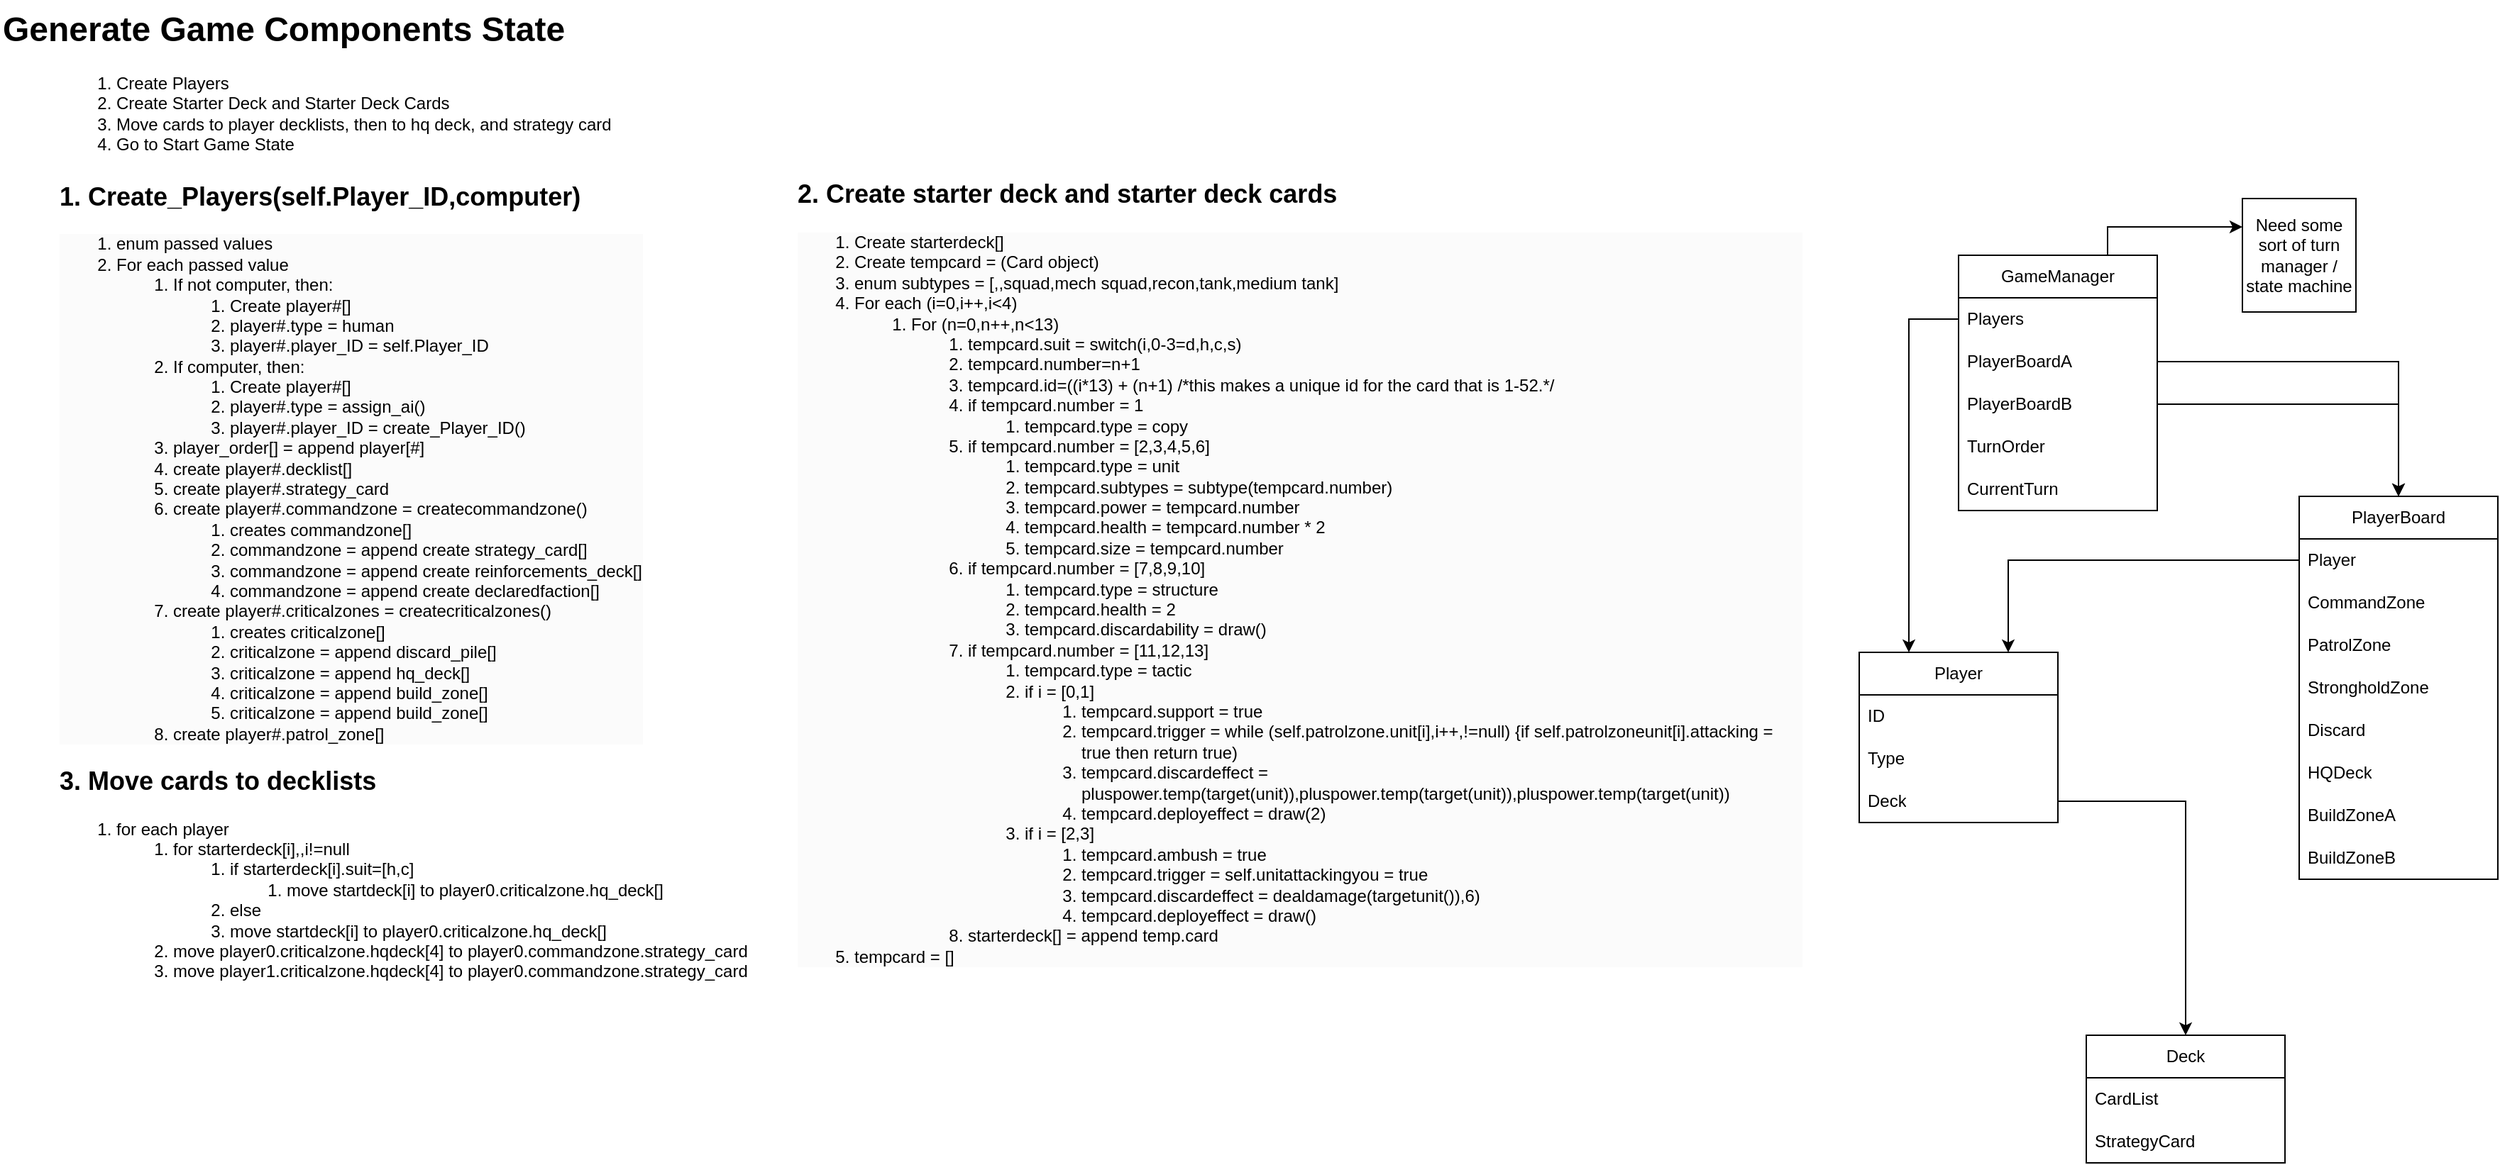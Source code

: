 <mxfile version="21.6.7" type="github">
  <diagram name="Page-1" id="s4J2r13Z4FjWrLX-6--q">
    <mxGraphModel dx="2524" dy="1856" grid="1" gridSize="10" guides="1" tooltips="1" connect="1" arrows="1" fold="1" page="1" pageScale="1" pageWidth="850" pageHeight="1100" math="0" shadow="0">
      <root>
        <mxCell id="0" />
        <mxCell id="1" parent="0" />
        <mxCell id="V-au0ZbSxMBXly3sJU-p-1" value="&lt;h1 style=&quot;margin-top: 0px;&quot;&gt;Generate Game Components State&lt;/h1&gt;&lt;ol&gt;&lt;ol&gt;&lt;li&gt;Create Players&lt;/li&gt;&lt;li&gt;&lt;span style=&quot;background-color: initial;&quot;&gt;Create Starter Deck and Starter Deck Cards&lt;/span&gt;&lt;/li&gt;&lt;li&gt;&lt;span style=&quot;background-color: initial;&quot;&gt;Move cards to player decklists, then to hq deck, and strategy card&lt;/span&gt;&lt;/li&gt;&lt;li&gt;Go to Start Game State&lt;/li&gt;&lt;/ol&gt;&lt;/ol&gt;" style="text;html=1;whiteSpace=wrap;overflow=hidden;rounded=0;" parent="1" vertex="1">
          <mxGeometry x="-840" y="-1080" width="450" height="110" as="geometry" />
        </mxCell>
        <UserObject label="&lt;h2&gt;1. Create_Players(self.Player_ID,computer)&lt;/h2&gt;&lt;ol style=&quot;forced-color-adjust: none; color: rgb(0, 0, 0); font-family: Helvetica; font-size: 12px; font-style: normal; font-variant-ligatures: normal; font-variant-caps: normal; font-weight: 400; letter-spacing: normal; orphans: 2; text-indent: 0px; text-transform: none; widows: 2; word-spacing: 0px; -webkit-text-stroke-width: 0px; white-space: normal; background-color: rgb(251, 251, 251); text-decoration-thickness: initial; text-decoration-style: initial; text-decoration-color: initial;&quot;&gt;&lt;li&gt;enum passed values&lt;br&gt;&lt;/li&gt;&lt;li&gt;For each passed value&lt;br&gt;&lt;/li&gt;&lt;ol style=&quot;forced-color-adjust: none;&quot;&gt;&lt;li&gt;If not computer, then:&lt;br&gt;&lt;/li&gt;&lt;ol style=&quot;forced-color-adjust: none;&quot;&gt;&lt;li&gt;Create player#[]&lt;br&gt;&lt;/li&gt;&lt;li&gt;&lt;span style=&quot;background-color: initial;&quot;&gt;player#.type = human&lt;/span&gt;&lt;br&gt;&lt;/li&gt;&lt;li&gt;&lt;span style=&quot;background-color: initial;&quot;&gt;player#.player_ID = self.Player_ID&lt;/span&gt;&lt;br&gt;&lt;/li&gt;&lt;/ol&gt;&lt;li&gt;&lt;span style=&quot;background-color: initial;&quot;&gt;If computer, then:&lt;/span&gt;&lt;br&gt;&lt;/li&gt;&lt;ol style=&quot;forced-color-adjust: none;&quot;&gt;&lt;li&gt;&lt;span style=&quot;background-color: initial;&quot;&gt;Create player#[]&lt;/span&gt;&lt;br&gt;&lt;/li&gt;&lt;li&gt;&lt;span style=&quot;background-color: initial;&quot;&gt;player#.type = assign_ai()&lt;/span&gt;&lt;br&gt;&lt;/li&gt;&lt;li&gt;&lt;span style=&quot;background-color: initial;&quot;&gt;player#.player_ID = create_Player_ID()&lt;/span&gt;&lt;br&gt;&lt;/li&gt;&lt;/ol&gt;&lt;li&gt;player_order[] = append player[#]&lt;br&gt;&lt;/li&gt;&lt;li&gt;&lt;span style=&quot;background-color: initial;&quot;&gt;create player#.decklist[]&amp;nbsp;&lt;/span&gt;&lt;br&gt;&lt;/li&gt;&lt;li&gt;&lt;span style=&quot;background-color: initial;&quot;&gt;create player#.strategy_card&lt;/span&gt;&lt;br&gt;&lt;/li&gt;&lt;li&gt;&lt;span style=&quot;background-color: initial;&quot;&gt;create player#.commandzone = createcommandzone()&lt;/span&gt;&lt;br&gt;&lt;/li&gt;&lt;ol style=&quot;forced-color-adjust: none;&quot;&gt;&lt;li&gt;&lt;span style=&quot;background-color: initial;&quot;&gt;creates commandzone[]&lt;/span&gt;&lt;br&gt;&lt;/li&gt;&lt;li&gt;&lt;span style=&quot;background-color: initial;&quot;&gt;commandzone = append create strategy_card[]&lt;/span&gt;&lt;br&gt;&lt;/li&gt;&lt;li&gt;&lt;span style=&quot;background-color: initial;&quot;&gt;commandzone = append create reinforcements_deck[]&lt;/span&gt;&lt;br&gt;&lt;/li&gt;&lt;li&gt;&lt;span style=&quot;background-color: initial;&quot;&gt;commandzone = append create declaredfaction[]&lt;/span&gt;&lt;br&gt;&lt;/li&gt;&lt;/ol&gt;&lt;li&gt;create player#.criticalzones = createcriticalzones()&lt;br&gt;&lt;/li&gt;&lt;ol style=&quot;forced-color-adjust: none;&quot;&gt;&lt;li&gt;creates criticalzone[]&lt;br&gt;&lt;/li&gt;&lt;li&gt;criticalzone = append discard_pile[]&lt;br&gt;&lt;/li&gt;&lt;li&gt;criticalzone = append hq_deck[]&lt;br&gt;&lt;/li&gt;&lt;li&gt;criticalzone = append build_zone[]&lt;br&gt;&lt;/li&gt;&lt;li&gt;criticalzone = append build_zone[]&lt;br&gt;&lt;/li&gt;&lt;/ol&gt;&lt;li&gt;create player#.patrol_zone[]&lt;br&gt;&lt;/li&gt;&lt;/ol&gt;&lt;/ol&gt;" link="&#xa;&lt;ol style=&quot;forced-color-adjust: none; color: rgb(0, 0, 0); font-family: Helvetica; font-size: 12px; font-style: normal; font-variant-ligatures: normal; font-variant-caps: normal; font-weight: 400; letter-spacing: normal; orphans: 2; text-align: left; text-indent: 0px; text-transform: none; widows: 2; word-spacing: 0px; -webkit-text-stroke-width: 0px; white-space: normal; background-color: rgb(251, 251, 251); text-decoration-thickness: initial; text-decoration-style: initial; text-decoration-color: initial;&quot;&gt;&lt;li style=&quot;forced-color-adjust: none;&quot;&gt;Create_Players(self.Player_ID,computer)&lt;/li&gt;&lt;ol style=&quot;forced-color-adjust: none;&quot;&gt;&lt;li style=&quot;forced-color-adjust: none;&quot;&gt;enum passed values&lt;/li&gt;&lt;li style=&quot;forced-color-adjust: none;&quot;&gt;For each passed value&lt;/li&gt;&lt;ol style=&quot;forced-color-adjust: none;&quot;&gt;&lt;li style=&quot;forced-color-adjust: none;&quot;&gt;If not computer, then:&lt;/li&gt;&lt;ol style=&quot;forced-color-adjust: none;&quot;&gt;&lt;li style=&quot;forced-color-adjust: none;&quot;&gt;Create player#[]&lt;/li&gt;&lt;li style=&quot;forced-color-adjust: none;&quot;&gt;&lt;span style=&quot;forced-color-adjust: none; background-color: initial;&quot;&gt;player#.type = human&lt;/span&gt;&lt;br style=&quot;forced-color-adjust: none;&quot;&gt;&lt;/li&gt;&lt;li style=&quot;forced-color-adjust: none;&quot;&gt;&lt;span style=&quot;forced-color-adjust: none; background-color: initial;&quot;&gt;player#.player_ID = self.Player_ID&lt;/span&gt;&lt;/li&gt;&lt;/ol&gt;&lt;li style=&quot;forced-color-adjust: none;&quot;&gt;&lt;span style=&quot;forced-color-adjust: none; background-color: initial;&quot;&gt;If computer, then:&lt;/span&gt;&lt;br style=&quot;forced-color-adjust: none;&quot;&gt;&lt;/li&gt;&lt;ol style=&quot;forced-color-adjust: none;&quot;&gt;&lt;li style=&quot;forced-color-adjust: none;&quot;&gt;&lt;span style=&quot;forced-color-adjust: none; background-color: initial;&quot;&gt;Create player#[]&lt;/span&gt;&lt;/li&gt;&lt;li style=&quot;forced-color-adjust: none;&quot;&gt;&lt;span style=&quot;forced-color-adjust: none; background-color: initial;&quot;&gt;player#.type = assign_ai()&lt;/span&gt;&lt;br style=&quot;forced-color-adjust: none;&quot;&gt;&lt;/li&gt;&lt;li style=&quot;forced-color-adjust: none;&quot;&gt;&lt;span style=&quot;forced-color-adjust: none; background-color: initial;&quot;&gt;player#.player_ID = create_Player_ID()&lt;/span&gt;&lt;/li&gt;&lt;/ol&gt;&lt;li style=&quot;forced-color-adjust: none;&quot;&gt;player_order[] = append player[#]&lt;/li&gt;&lt;li style=&quot;forced-color-adjust: none;&quot;&gt;&lt;span style=&quot;forced-color-adjust: none; background-color: initial;&quot;&gt;create player#.decklist[]&amp;nbsp;&lt;/span&gt;&lt;/li&gt;&lt;li style=&quot;forced-color-adjust: none;&quot;&gt;&lt;span style=&quot;forced-color-adjust: none; background-color: initial;&quot;&gt;create player#.strategy_card&lt;/span&gt;&lt;/li&gt;&lt;li style=&quot;forced-color-adjust: none;&quot;&gt;&lt;span style=&quot;forced-color-adjust: none; background-color: initial;&quot;&gt;create player#.commandzone = createcommandzone()&lt;/span&gt;&lt;/li&gt;&lt;ol style=&quot;forced-color-adjust: none;&quot;&gt;&lt;li style=&quot;forced-color-adjust: none;&quot;&gt;&lt;span style=&quot;forced-color-adjust: none; background-color: initial;&quot;&gt;creates commandzone[]&lt;/span&gt;&lt;/li&gt;&lt;li style=&quot;forced-color-adjust: none;&quot;&gt;&lt;span style=&quot;forced-color-adjust: none; background-color: initial;&quot;&gt;commandzone = append create strategy_card[]&lt;/span&gt;&lt;/li&gt;&lt;li style=&quot;forced-color-adjust: none;&quot;&gt;&lt;span style=&quot;forced-color-adjust: none; background-color: initial;&quot;&gt;commandzone = append create reinforcements_deck[]&lt;/span&gt;&lt;/li&gt;&lt;li style=&quot;forced-color-adjust: none;&quot;&gt;&lt;span style=&quot;forced-color-adjust: none; background-color: initial;&quot;&gt;commandzone = append create declaredfaction[]&lt;/span&gt;&lt;/li&gt;&lt;/ol&gt;&lt;li style=&quot;forced-color-adjust: none;&quot;&gt;create player#.criticalzones = createcriticalzones()&lt;/li&gt;&lt;ol style=&quot;forced-color-adjust: none;&quot;&gt;&lt;li style=&quot;forced-color-adjust: none;&quot;&gt;creates criticalzone[]&lt;/li&gt;&lt;li style=&quot;forced-color-adjust: none;&quot;&gt;criticalzone = append discard_pile[]&lt;/li&gt;&lt;li style=&quot;forced-color-adjust: none;&quot;&gt;criticalzone = append hq_deck[]&lt;/li&gt;&lt;li style=&quot;forced-color-adjust: none;&quot;&gt;criticalzone = append build_zone[]&lt;/li&gt;&lt;li style=&quot;forced-color-adjust: none;&quot;&gt;criticalzone = append build_zone[]&lt;/li&gt;&lt;/ol&gt;&lt;li style=&quot;forced-color-adjust: none;&quot;&gt;create player#.patrol_zone[]&lt;/li&gt;&lt;/ol&gt;&lt;/ol&gt;&lt;/ol&gt;&#xa;&#xa;" id="V-au0ZbSxMBXly3sJU-p-3">
          <mxCell style="text;html=1;align=left;verticalAlign=middle;whiteSpace=wrap;rounded=0;" parent="1" vertex="1">
            <mxGeometry x="-800" y="-960" width="480" height="410" as="geometry" />
          </mxCell>
        </UserObject>
        <UserObject label="&lt;br&gt;&lt;h2&gt;2. Create starter deck and starter deck cards&lt;/h2&gt;&lt;ol style=&quot;forced-color-adjust: none; color: rgb(0, 0, 0); font-family: Helvetica; font-size: 12px; font-style: normal; font-variant-ligatures: normal; font-variant-caps: normal; font-weight: 400; letter-spacing: normal; orphans: 2; text-indent: 0px; text-transform: none; widows: 2; word-spacing: 0px; -webkit-text-stroke-width: 0px; white-space: normal; background-color: rgb(251, 251, 251); text-decoration-thickness: initial; text-decoration-style: initial; text-decoration-color: initial;&quot;&gt;&lt;li&gt;Create starterdeck[]&lt;br&gt;&lt;/li&gt;&lt;li&gt;Create tempcard = (Card object)&lt;br&gt;&lt;/li&gt;&lt;li&gt;enum subtypes = [,,squad,mech squad,recon,tank,medium tank]&lt;br&gt;&lt;/li&gt;&lt;li&gt;For each (i=0,i++,i&amp;lt;4)&lt;br&gt;&lt;/li&gt;&lt;ol style=&quot;forced-color-adjust: none;&quot;&gt;&lt;li&gt;For (n=0,n++,n&amp;lt;13)&lt;br&gt;&lt;/li&gt;&lt;ol style=&quot;forced-color-adjust: none;&quot;&gt;&lt;li&gt;tempcard.suit = switch(i,0-3=d,h,c,s)&lt;br&gt;&lt;/li&gt;&lt;li&gt;tempcard.number=n+1&lt;br&gt;&lt;/li&gt;&lt;li&gt;tempcard.id=((i*13) + (n+1) /*this makes a unique id for the card that is 1-52.*/&lt;br&gt;&lt;/li&gt;&lt;li&gt;if tempcard.number = 1&lt;br&gt;&lt;/li&gt;&lt;ol style=&quot;forced-color-adjust: none;&quot;&gt;&lt;li&gt;tempcard.type = copy&lt;br&gt;&lt;/li&gt;&lt;/ol&gt;&lt;li&gt;if tempcard.number = [2,3,4,5,6]&lt;br&gt;&lt;/li&gt;&lt;ol style=&quot;forced-color-adjust: none;&quot;&gt;&lt;li&gt;tempcard.type = unit&lt;br&gt;&lt;/li&gt;&lt;li&gt;tempcard.subtypes = subtype(tempcard.number)&lt;br&gt;&lt;/li&gt;&lt;li&gt;tempcard.power = tempcard.number&lt;br&gt;&lt;/li&gt;&lt;li&gt;tempcard.health = tempcard.number * 2&lt;br&gt;&lt;/li&gt;&lt;li&gt;tempcard.size = tempcard.number&lt;br&gt;&lt;/li&gt;&lt;/ol&gt;&lt;li&gt;if tempcard.number = [7,8,9,10]&lt;br&gt;&lt;/li&gt;&lt;ol style=&quot;forced-color-adjust: none;&quot;&gt;&lt;li&gt;tempcard.type = structure&lt;br&gt;&lt;/li&gt;&lt;li&gt;tempcard.health = 2&lt;br&gt;&lt;/li&gt;&lt;li&gt;tempcard.discardability = draw()&lt;br&gt;&lt;/li&gt;&lt;/ol&gt;&lt;li&gt;if tempcard.number = [11,12,13]&lt;br&gt;&lt;/li&gt;&lt;ol style=&quot;forced-color-adjust: none;&quot;&gt;&lt;li&gt;tempcard.type = tactic&lt;br&gt;&lt;/li&gt;&lt;li&gt;&lt;span style=&quot;background-color: initial;&quot;&gt;if i = [0,1]&lt;/span&gt;&lt;br&gt;&lt;/li&gt;&lt;ol style=&quot;forced-color-adjust: none;&quot;&gt;&lt;li&gt;tempcard.support = true&lt;br&gt;&lt;/li&gt;&lt;li&gt;&lt;span style=&quot;background-color: initial;&quot;&gt;tempcard.trigger =&amp;nbsp;&lt;/span&gt;while (self.patrolzone.unit[i],i++,!=null) {if self.patrolzoneunit[i].attacking = true then return true)&lt;br&gt;&lt;/li&gt;&lt;li&gt;tempcard.discardeffect = pluspower.temp(target(unit)),pluspower.temp(target(unit)),pluspower.temp(target(unit))&lt;br&gt;&lt;/li&gt;&lt;li&gt;tempcard.deployeffect = draw(2)&lt;br&gt;&lt;/li&gt;&lt;/ol&gt;&lt;li&gt;if i = [2,3]&lt;br&gt;&lt;/li&gt;&lt;ol style=&quot;forced-color-adjust: none;&quot;&gt;&lt;li&gt;tempcard.ambush = true&lt;br&gt;&lt;/li&gt;&lt;li&gt;tempcard.trigger = self.unitattackingyou = true&lt;br&gt;&lt;/li&gt;&lt;li&gt;tempcard.discardeffect = dealdamage(targetunit()),6)&lt;br&gt;&lt;/li&gt;&lt;li&gt;tempcard.deployeffect = draw()&lt;br&gt;&lt;/li&gt;&lt;/ol&gt;&lt;/ol&gt;&lt;li&gt;starterdeck[] = append temp.card&lt;br&gt;&lt;/li&gt;&lt;/ol&gt;&lt;/ol&gt;&lt;li&gt;tempcard = []&amp;nbsp; &amp;nbsp;&lt;br&gt;&lt;/li&gt;&lt;/ol&gt;&lt;br class=&quot;Apple-interchange-newline&quot;&gt;&lt;div&gt;&lt;br&gt;&lt;/div&gt;" link="&#xa;&lt;ol style=&quot;forced-color-adjust: none; color: rgb(0, 0, 0); font-family: Helvetica; font-size: 12px; font-style: normal; font-variant-ligatures: normal; font-variant-caps: normal; font-weight: 400; letter-spacing: normal; orphans: 2; text-align: left; text-indent: 0px; text-transform: none; widows: 2; word-spacing: 0px; -webkit-text-stroke-width: 0px; white-space: normal; background-color: rgb(251, 251, 251); text-decoration-thickness: initial; text-decoration-style: initial; text-decoration-color: initial;&quot;&gt;&lt;li style=&quot;forced-color-adjust: none;&quot;&gt;Create starter deck and starter deck cards&lt;/li&gt;&lt;ol style=&quot;forced-color-adjust: none;&quot;&gt;&lt;li style=&quot;forced-color-adjust: none;&quot;&gt;Create starterdeck[]&lt;/li&gt;&lt;li style=&quot;forced-color-adjust: none;&quot;&gt;Create tempcard = (Card object)&lt;/li&gt;&lt;li style=&quot;forced-color-adjust: none;&quot;&gt;enum subtypes = [,,squad,mech squad,recon,tank,medium tank]&lt;/li&gt;&lt;li style=&quot;forced-color-adjust: none;&quot;&gt;For each (i=0,i++,i&amp;lt;4)&lt;/li&gt;&lt;ol style=&quot;forced-color-adjust: none;&quot;&gt;&lt;li style=&quot;forced-color-adjust: none;&quot;&gt;For (n=0,n++,n&amp;lt;13)&lt;/li&gt;&lt;ol style=&quot;forced-color-adjust: none;&quot;&gt;&lt;li style=&quot;forced-color-adjust: none;&quot;&gt;tempcard.suit = switch(i,0-3=d,h,c,s)&lt;/li&gt;&lt;li style=&quot;forced-color-adjust: none;&quot;&gt;tempcard.number=n+1&lt;/li&gt;&lt;li style=&quot;forced-color-adjust: none;&quot;&gt;tempcard.id=((i*13) + (n+1) /*this makes a unique id for the card that is 1-52.*/&lt;/li&gt;&lt;li style=&quot;forced-color-adjust: none;&quot;&gt;if tempcard.number = 1&lt;/li&gt;&lt;ol style=&quot;forced-color-adjust: none;&quot;&gt;&lt;li style=&quot;forced-color-adjust: none;&quot;&gt;tempcard.type = copy&lt;/li&gt;&lt;/ol&gt;&lt;li style=&quot;forced-color-adjust: none;&quot;&gt;if tempcard.number = [2,3,4,5,6]&lt;/li&gt;&lt;ol style=&quot;forced-color-adjust: none;&quot;&gt;&lt;li style=&quot;forced-color-adjust: none;&quot;&gt;tempcard.type = unit&lt;/li&gt;&lt;li style=&quot;forced-color-adjust: none;&quot;&gt;tempcard.subtypes = subtype(tempcard.number)&lt;/li&gt;&lt;li style=&quot;forced-color-adjust: none;&quot;&gt;tempcard.power = tempcard.number&lt;/li&gt;&lt;li style=&quot;forced-color-adjust: none;&quot;&gt;tempcard.health = tempcard.number * 2&lt;/li&gt;&lt;li style=&quot;forced-color-adjust: none;&quot;&gt;tempcard.size = tempcard.number&lt;/li&gt;&lt;/ol&gt;&lt;li style=&quot;forced-color-adjust: none;&quot;&gt;if tempcard.number = [7,8,9,10]&lt;/li&gt;&lt;ol style=&quot;forced-color-adjust: none;&quot;&gt;&lt;li style=&quot;forced-color-adjust: none;&quot;&gt;tempcard.type = structure&lt;/li&gt;&lt;li style=&quot;forced-color-adjust: none;&quot;&gt;tempcard.health = 2&lt;/li&gt;&lt;li style=&quot;forced-color-adjust: none;&quot;&gt;tempcard.discardability = draw()&lt;/li&gt;&lt;/ol&gt;&lt;li style=&quot;forced-color-adjust: none;&quot;&gt;if tempcard.number = [11,12,13]&lt;/li&gt;&lt;ol style=&quot;forced-color-adjust: none;&quot;&gt;&lt;li style=&quot;forced-color-adjust: none;&quot;&gt;tempcard.type = tactic&lt;/li&gt;&lt;li style=&quot;forced-color-adjust: none;&quot;&gt;&lt;span style=&quot;forced-color-adjust: none; background-color: initial;&quot;&gt;if i = [0,1]&lt;/span&gt;&lt;/li&gt;&lt;ol style=&quot;forced-color-adjust: none;&quot;&gt;&lt;li style=&quot;forced-color-adjust: none;&quot;&gt;tempcard.support = true&lt;/li&gt;&lt;li style=&quot;forced-color-adjust: none;&quot;&gt;&lt;span style=&quot;forced-color-adjust: none; background-color: initial;&quot;&gt;tempcard.trigger =&amp;nbsp;&lt;/span&gt;while (self.patrolzone.unit[i],i++,!=null) {if self.patrolzoneunit[i].attacking = true then return true)&lt;/li&gt;&lt;li style=&quot;forced-color-adjust: none;&quot;&gt;tempcard.discardeffect = pluspower.temp(target(unit)),pluspower.temp(target(unit)),pluspower.temp(target(unit))&lt;/li&gt;&lt;li style=&quot;forced-color-adjust: none;&quot;&gt;tempcard.deployeffect = draw(2)&lt;/li&gt;&lt;/ol&gt;&lt;li style=&quot;forced-color-adjust: none;&quot;&gt;if i = [2,3]&lt;/li&gt;&lt;ol style=&quot;forced-color-adjust: none;&quot;&gt;&lt;li style=&quot;forced-color-adjust: none;&quot;&gt;tempcard.ambush = true&lt;/li&gt;&lt;li style=&quot;forced-color-adjust: none;&quot;&gt;tempcard.trigger = self.unitattackingyou = true&lt;/li&gt;&lt;li style=&quot;forced-color-adjust: none;&quot;&gt;tempcard.discardeffect = dealdamage(targetunit()),6)&lt;/li&gt;&lt;li style=&quot;forced-color-adjust: none;&quot;&gt;tempcard.deployeffect = draw()&lt;/li&gt;&lt;/ol&gt;&lt;/ol&gt;&lt;li style=&quot;forced-color-adjust: none;&quot;&gt;starterdeck[] = append temp.card&lt;/li&gt;&lt;/ol&gt;&lt;/ol&gt;&lt;li style=&quot;forced-color-adjust: none;&quot;&gt;tempcard = []&amp;nbsp; &amp;nbsp;&lt;/li&gt;&lt;/ol&gt;&lt;/ol&gt;&lt;br class=&quot;Apple-interchange-newline&quot;&gt;&#xa;&#xa;" id="V-au0ZbSxMBXly3sJU-p-6">
          <mxCell style="text;html=1;align=left;verticalAlign=middle;whiteSpace=wrap;rounded=0;" parent="1" vertex="1">
            <mxGeometry x="-280" y="-960" width="710" height="580" as="geometry" />
          </mxCell>
        </UserObject>
        <mxCell id="V-au0ZbSxMBXly3sJU-p-7" value="&lt;h2&gt;&lt;span style=&quot;background-color: initial;&quot;&gt;3. Move cards to decklists&amp;nbsp;&lt;/span&gt;&lt;/h2&gt;&lt;ol style=&quot;&quot;&gt;&lt;li&gt;&lt;span style=&quot;background-color: initial;&quot;&gt;for each player&lt;/span&gt;&lt;br&gt;&lt;/li&gt;&lt;ol&gt;&lt;li&gt;&lt;span style=&quot;background-color: initial;&quot;&gt;for starterdeck[i],,i!=null&lt;/span&gt;&lt;br&gt;&lt;/li&gt;&lt;ol&gt;&lt;li&gt;&lt;span style=&quot;background-color: initial;&quot;&gt;if starterdeck[i].suit=[h,c]&lt;/span&gt;&lt;br&gt;&lt;/li&gt;&lt;ol&gt;&lt;li&gt;&lt;span style=&quot;background-color: initial;&quot;&gt;move startdeck[i] to player0.criticalzone.hq_deck[]&lt;/span&gt;&lt;br&gt;&lt;/li&gt;&lt;/ol&gt;&lt;li&gt;&lt;span style=&quot;background-color: initial;&quot;&gt;else&lt;/span&gt;&lt;br&gt;&lt;/li&gt;&lt;li&gt;&lt;span style=&quot;background-color: initial;&quot;&gt;move startdeck[i] to&amp;nbsp;player0.criticalzone.hq_deck[]&lt;/span&gt;&lt;br&gt;&lt;/li&gt;&lt;/ol&gt;&lt;li&gt;&lt;span style=&quot;background-color: initial;&quot;&gt;move player0.criticalzone.hqdeck[4] to player0.commandzone.strategy_card&lt;/span&gt;&lt;br&gt;&lt;/li&gt;&lt;li&gt;&lt;span style=&quot;background-color: initial;&quot;&gt;move player1.criticalzone.hqdeck[4] to player0.commandzone.strategy_card&lt;/span&gt;&lt;/li&gt;&lt;/ol&gt;&lt;/ol&gt;" style="text;html=1;align=left;verticalAlign=middle;whiteSpace=wrap;rounded=0;" parent="1" vertex="1">
          <mxGeometry x="-800" y="-550" width="500" height="170" as="geometry" />
        </mxCell>
        <mxCell id="fmPOmeh7_gXUXdGmqdAh-1" value="Player" style="swimlane;fontStyle=0;childLayout=stackLayout;horizontal=1;startSize=30;horizontalStack=0;resizeParent=1;resizeParentMax=0;resizeLast=0;collapsible=1;marginBottom=0;whiteSpace=wrap;html=1;" vertex="1" parent="1">
          <mxGeometry x="470" y="-620" width="140" height="120" as="geometry">
            <mxRectangle x="520" y="-980" width="70" height="30" as="alternateBounds" />
          </mxGeometry>
        </mxCell>
        <mxCell id="fmPOmeh7_gXUXdGmqdAh-3" value="ID" style="text;strokeColor=none;fillColor=none;align=left;verticalAlign=middle;spacingLeft=4;spacingRight=4;overflow=hidden;points=[[0,0.5],[1,0.5]];portConstraint=eastwest;rotatable=0;whiteSpace=wrap;html=1;" vertex="1" parent="fmPOmeh7_gXUXdGmqdAh-1">
          <mxGeometry y="30" width="140" height="30" as="geometry" />
        </mxCell>
        <mxCell id="fmPOmeh7_gXUXdGmqdAh-2" value="Type" style="text;strokeColor=none;fillColor=none;align=left;verticalAlign=middle;spacingLeft=4;spacingRight=4;overflow=hidden;points=[[0,0.5],[1,0.5]];portConstraint=eastwest;rotatable=0;whiteSpace=wrap;html=1;" vertex="1" parent="fmPOmeh7_gXUXdGmqdAh-1">
          <mxGeometry y="60" width="140" height="30" as="geometry" />
        </mxCell>
        <mxCell id="fmPOmeh7_gXUXdGmqdAh-4" value="Deck" style="text;strokeColor=none;fillColor=none;align=left;verticalAlign=middle;spacingLeft=4;spacingRight=4;overflow=hidden;points=[[0,0.5],[1,0.5]];portConstraint=eastwest;rotatable=0;whiteSpace=wrap;html=1;" vertex="1" parent="fmPOmeh7_gXUXdGmqdAh-1">
          <mxGeometry y="90" width="140" height="30" as="geometry" />
        </mxCell>
        <mxCell id="fmPOmeh7_gXUXdGmqdAh-12" value="Deck" style="swimlane;fontStyle=0;childLayout=stackLayout;horizontal=1;startSize=30;horizontalStack=0;resizeParent=1;resizeParentMax=0;resizeLast=0;collapsible=1;marginBottom=0;whiteSpace=wrap;html=1;" vertex="1" parent="1">
          <mxGeometry x="630" y="-350" width="140" height="90" as="geometry" />
        </mxCell>
        <mxCell id="fmPOmeh7_gXUXdGmqdAh-13" value="CardList" style="text;strokeColor=none;fillColor=none;align=left;verticalAlign=middle;spacingLeft=4;spacingRight=4;overflow=hidden;points=[[0,0.5],[1,0.5]];portConstraint=eastwest;rotatable=0;whiteSpace=wrap;html=1;" vertex="1" parent="fmPOmeh7_gXUXdGmqdAh-12">
          <mxGeometry y="30" width="140" height="30" as="geometry" />
        </mxCell>
        <mxCell id="fmPOmeh7_gXUXdGmqdAh-14" value="StrategyCard" style="text;strokeColor=none;fillColor=none;align=left;verticalAlign=middle;spacingLeft=4;spacingRight=4;overflow=hidden;points=[[0,0.5],[1,0.5]];portConstraint=eastwest;rotatable=0;whiteSpace=wrap;html=1;" vertex="1" parent="fmPOmeh7_gXUXdGmqdAh-12">
          <mxGeometry y="60" width="140" height="30" as="geometry" />
        </mxCell>
        <mxCell id="fmPOmeh7_gXUXdGmqdAh-16" style="edgeStyle=orthogonalEdgeStyle;rounded=0;orthogonalLoop=1;jettySize=auto;html=1;exitX=1;exitY=0.5;exitDx=0;exitDy=0;entryX=0.5;entryY=0;entryDx=0;entryDy=0;" edge="1" parent="1" source="fmPOmeh7_gXUXdGmqdAh-4" target="fmPOmeh7_gXUXdGmqdAh-12">
          <mxGeometry relative="1" as="geometry" />
        </mxCell>
        <mxCell id="fmPOmeh7_gXUXdGmqdAh-17" value="PlayerBoard" style="swimlane;fontStyle=0;childLayout=stackLayout;horizontal=1;startSize=30;horizontalStack=0;resizeParent=1;resizeParentMax=0;resizeLast=0;collapsible=1;marginBottom=0;whiteSpace=wrap;html=1;" vertex="1" parent="1">
          <mxGeometry x="780" y="-730" width="140" height="270" as="geometry" />
        </mxCell>
        <mxCell id="fmPOmeh7_gXUXdGmqdAh-18" value="Player" style="text;strokeColor=none;fillColor=none;align=left;verticalAlign=middle;spacingLeft=4;spacingRight=4;overflow=hidden;points=[[0,0.5],[1,0.5]];portConstraint=eastwest;rotatable=0;whiteSpace=wrap;html=1;" vertex="1" parent="fmPOmeh7_gXUXdGmqdAh-17">
          <mxGeometry y="30" width="140" height="30" as="geometry" />
        </mxCell>
        <mxCell id="fmPOmeh7_gXUXdGmqdAh-28" value="CommandZone" style="text;strokeColor=none;fillColor=none;align=left;verticalAlign=middle;spacingLeft=4;spacingRight=4;overflow=hidden;points=[[0,0.5],[1,0.5]];portConstraint=eastwest;rotatable=0;whiteSpace=wrap;html=1;" vertex="1" parent="fmPOmeh7_gXUXdGmqdAh-17">
          <mxGeometry y="60" width="140" height="30" as="geometry" />
        </mxCell>
        <mxCell id="fmPOmeh7_gXUXdGmqdAh-27" value="PatrolZone" style="text;strokeColor=none;fillColor=none;align=left;verticalAlign=middle;spacingLeft=4;spacingRight=4;overflow=hidden;points=[[0,0.5],[1,0.5]];portConstraint=eastwest;rotatable=0;whiteSpace=wrap;html=1;" vertex="1" parent="fmPOmeh7_gXUXdGmqdAh-17">
          <mxGeometry y="90" width="140" height="30" as="geometry" />
        </mxCell>
        <mxCell id="fmPOmeh7_gXUXdGmqdAh-29" value="StrongholdZone" style="text;strokeColor=none;fillColor=none;align=left;verticalAlign=middle;spacingLeft=4;spacingRight=4;overflow=hidden;points=[[0,0.5],[1,0.5]];portConstraint=eastwest;rotatable=0;whiteSpace=wrap;html=1;" vertex="1" parent="fmPOmeh7_gXUXdGmqdAh-17">
          <mxGeometry y="120" width="140" height="30" as="geometry" />
        </mxCell>
        <mxCell id="fmPOmeh7_gXUXdGmqdAh-20" value="Discard" style="text;strokeColor=none;fillColor=none;align=left;verticalAlign=middle;spacingLeft=4;spacingRight=4;overflow=hidden;points=[[0,0.5],[1,0.5]];portConstraint=eastwest;rotatable=0;whiteSpace=wrap;html=1;" vertex="1" parent="fmPOmeh7_gXUXdGmqdAh-17">
          <mxGeometry y="150" width="140" height="30" as="geometry" />
        </mxCell>
        <mxCell id="fmPOmeh7_gXUXdGmqdAh-19" value="HQDeck" style="text;strokeColor=none;fillColor=none;align=left;verticalAlign=middle;spacingLeft=4;spacingRight=4;overflow=hidden;points=[[0,0.5],[1,0.5]];portConstraint=eastwest;rotatable=0;whiteSpace=wrap;html=1;" vertex="1" parent="fmPOmeh7_gXUXdGmqdAh-17">
          <mxGeometry y="180" width="140" height="30" as="geometry" />
        </mxCell>
        <mxCell id="fmPOmeh7_gXUXdGmqdAh-25" value="BuildZoneA" style="text;strokeColor=none;fillColor=none;align=left;verticalAlign=middle;spacingLeft=4;spacingRight=4;overflow=hidden;points=[[0,0.5],[1,0.5]];portConstraint=eastwest;rotatable=0;whiteSpace=wrap;html=1;" vertex="1" parent="fmPOmeh7_gXUXdGmqdAh-17">
          <mxGeometry y="210" width="140" height="30" as="geometry" />
        </mxCell>
        <mxCell id="fmPOmeh7_gXUXdGmqdAh-26" value="BuildZoneB" style="text;strokeColor=none;fillColor=none;align=left;verticalAlign=middle;spacingLeft=4;spacingRight=4;overflow=hidden;points=[[0,0.5],[1,0.5]];portConstraint=eastwest;rotatable=0;whiteSpace=wrap;html=1;" vertex="1" parent="fmPOmeh7_gXUXdGmqdAh-17">
          <mxGeometry y="240" width="140" height="30" as="geometry" />
        </mxCell>
        <mxCell id="fmPOmeh7_gXUXdGmqdAh-42" style="edgeStyle=orthogonalEdgeStyle;rounded=0;orthogonalLoop=1;jettySize=auto;html=1;exitX=0.75;exitY=0;exitDx=0;exitDy=0;entryX=0;entryY=0.25;entryDx=0;entryDy=0;" edge="1" parent="1" source="fmPOmeh7_gXUXdGmqdAh-21" target="fmPOmeh7_gXUXdGmqdAh-41">
          <mxGeometry relative="1" as="geometry" />
        </mxCell>
        <mxCell id="fmPOmeh7_gXUXdGmqdAh-21" value="GameManager" style="swimlane;fontStyle=0;childLayout=stackLayout;horizontal=1;startSize=30;horizontalStack=0;resizeParent=1;resizeParentMax=0;resizeLast=0;collapsible=1;marginBottom=0;whiteSpace=wrap;html=1;" vertex="1" parent="1">
          <mxGeometry x="540" y="-900" width="140" height="180" as="geometry" />
        </mxCell>
        <mxCell id="fmPOmeh7_gXUXdGmqdAh-35" value="Players" style="text;strokeColor=none;fillColor=none;align=left;verticalAlign=middle;spacingLeft=4;spacingRight=4;overflow=hidden;points=[[0,0.5],[1,0.5]];portConstraint=eastwest;rotatable=0;whiteSpace=wrap;html=1;" vertex="1" parent="fmPOmeh7_gXUXdGmqdAh-21">
          <mxGeometry y="30" width="140" height="30" as="geometry" />
        </mxCell>
        <mxCell id="fmPOmeh7_gXUXdGmqdAh-22" value="PlayerBoardA" style="text;strokeColor=none;fillColor=none;align=left;verticalAlign=middle;spacingLeft=4;spacingRight=4;overflow=hidden;points=[[0,0.5],[1,0.5]];portConstraint=eastwest;rotatable=0;whiteSpace=wrap;html=1;" vertex="1" parent="fmPOmeh7_gXUXdGmqdAh-21">
          <mxGeometry y="60" width="140" height="30" as="geometry" />
        </mxCell>
        <mxCell id="fmPOmeh7_gXUXdGmqdAh-23" value="PlayerBoardB" style="text;strokeColor=none;fillColor=none;align=left;verticalAlign=middle;spacingLeft=4;spacingRight=4;overflow=hidden;points=[[0,0.5],[1,0.5]];portConstraint=eastwest;rotatable=0;whiteSpace=wrap;html=1;" vertex="1" parent="fmPOmeh7_gXUXdGmqdAh-21">
          <mxGeometry y="90" width="140" height="30" as="geometry" />
        </mxCell>
        <mxCell id="fmPOmeh7_gXUXdGmqdAh-24" value="TurnOrder" style="text;strokeColor=none;fillColor=none;align=left;verticalAlign=middle;spacingLeft=4;spacingRight=4;overflow=hidden;points=[[0,0.5],[1,0.5]];portConstraint=eastwest;rotatable=0;whiteSpace=wrap;html=1;" vertex="1" parent="fmPOmeh7_gXUXdGmqdAh-21">
          <mxGeometry y="120" width="140" height="30" as="geometry" />
        </mxCell>
        <mxCell id="fmPOmeh7_gXUXdGmqdAh-34" value="CurrentTurn" style="text;strokeColor=none;fillColor=none;align=left;verticalAlign=middle;spacingLeft=4;spacingRight=4;overflow=hidden;points=[[0,0.5],[1,0.5]];portConstraint=eastwest;rotatable=0;whiteSpace=wrap;html=1;" vertex="1" parent="fmPOmeh7_gXUXdGmqdAh-21">
          <mxGeometry y="150" width="140" height="30" as="geometry" />
        </mxCell>
        <mxCell id="fmPOmeh7_gXUXdGmqdAh-30" style="edgeStyle=orthogonalEdgeStyle;rounded=0;orthogonalLoop=1;jettySize=auto;html=1;exitX=1;exitY=0.5;exitDx=0;exitDy=0;entryX=0.5;entryY=0;entryDx=0;entryDy=0;" edge="1" parent="1" source="fmPOmeh7_gXUXdGmqdAh-22" target="fmPOmeh7_gXUXdGmqdAh-17">
          <mxGeometry relative="1" as="geometry" />
        </mxCell>
        <mxCell id="fmPOmeh7_gXUXdGmqdAh-31" style="edgeStyle=orthogonalEdgeStyle;rounded=0;orthogonalLoop=1;jettySize=auto;html=1;exitX=1;exitY=0.5;exitDx=0;exitDy=0;entryX=0.5;entryY=0;entryDx=0;entryDy=0;" edge="1" parent="1" source="fmPOmeh7_gXUXdGmqdAh-23" target="fmPOmeh7_gXUXdGmqdAh-17">
          <mxGeometry relative="1" as="geometry">
            <mxPoint x="920" y="-750" as="targetPoint" />
          </mxGeometry>
        </mxCell>
        <mxCell id="fmPOmeh7_gXUXdGmqdAh-32" style="edgeStyle=orthogonalEdgeStyle;rounded=0;orthogonalLoop=1;jettySize=auto;html=1;exitX=0;exitY=0.5;exitDx=0;exitDy=0;entryX=0.75;entryY=0;entryDx=0;entryDy=0;" edge="1" parent="1" source="fmPOmeh7_gXUXdGmqdAh-18" target="fmPOmeh7_gXUXdGmqdAh-1">
          <mxGeometry relative="1" as="geometry" />
        </mxCell>
        <mxCell id="fmPOmeh7_gXUXdGmqdAh-36" style="edgeStyle=orthogonalEdgeStyle;rounded=0;orthogonalLoop=1;jettySize=auto;html=1;exitX=0;exitY=0.5;exitDx=0;exitDy=0;entryX=0.25;entryY=0;entryDx=0;entryDy=0;" edge="1" parent="1" source="fmPOmeh7_gXUXdGmqdAh-35" target="fmPOmeh7_gXUXdGmqdAh-1">
          <mxGeometry relative="1" as="geometry" />
        </mxCell>
        <mxCell id="fmPOmeh7_gXUXdGmqdAh-41" value="Need some sort of turn manager / state machine" style="whiteSpace=wrap;html=1;aspect=fixed;" vertex="1" parent="1">
          <mxGeometry x="740" y="-940" width="80" height="80" as="geometry" />
        </mxCell>
      </root>
    </mxGraphModel>
  </diagram>
</mxfile>

